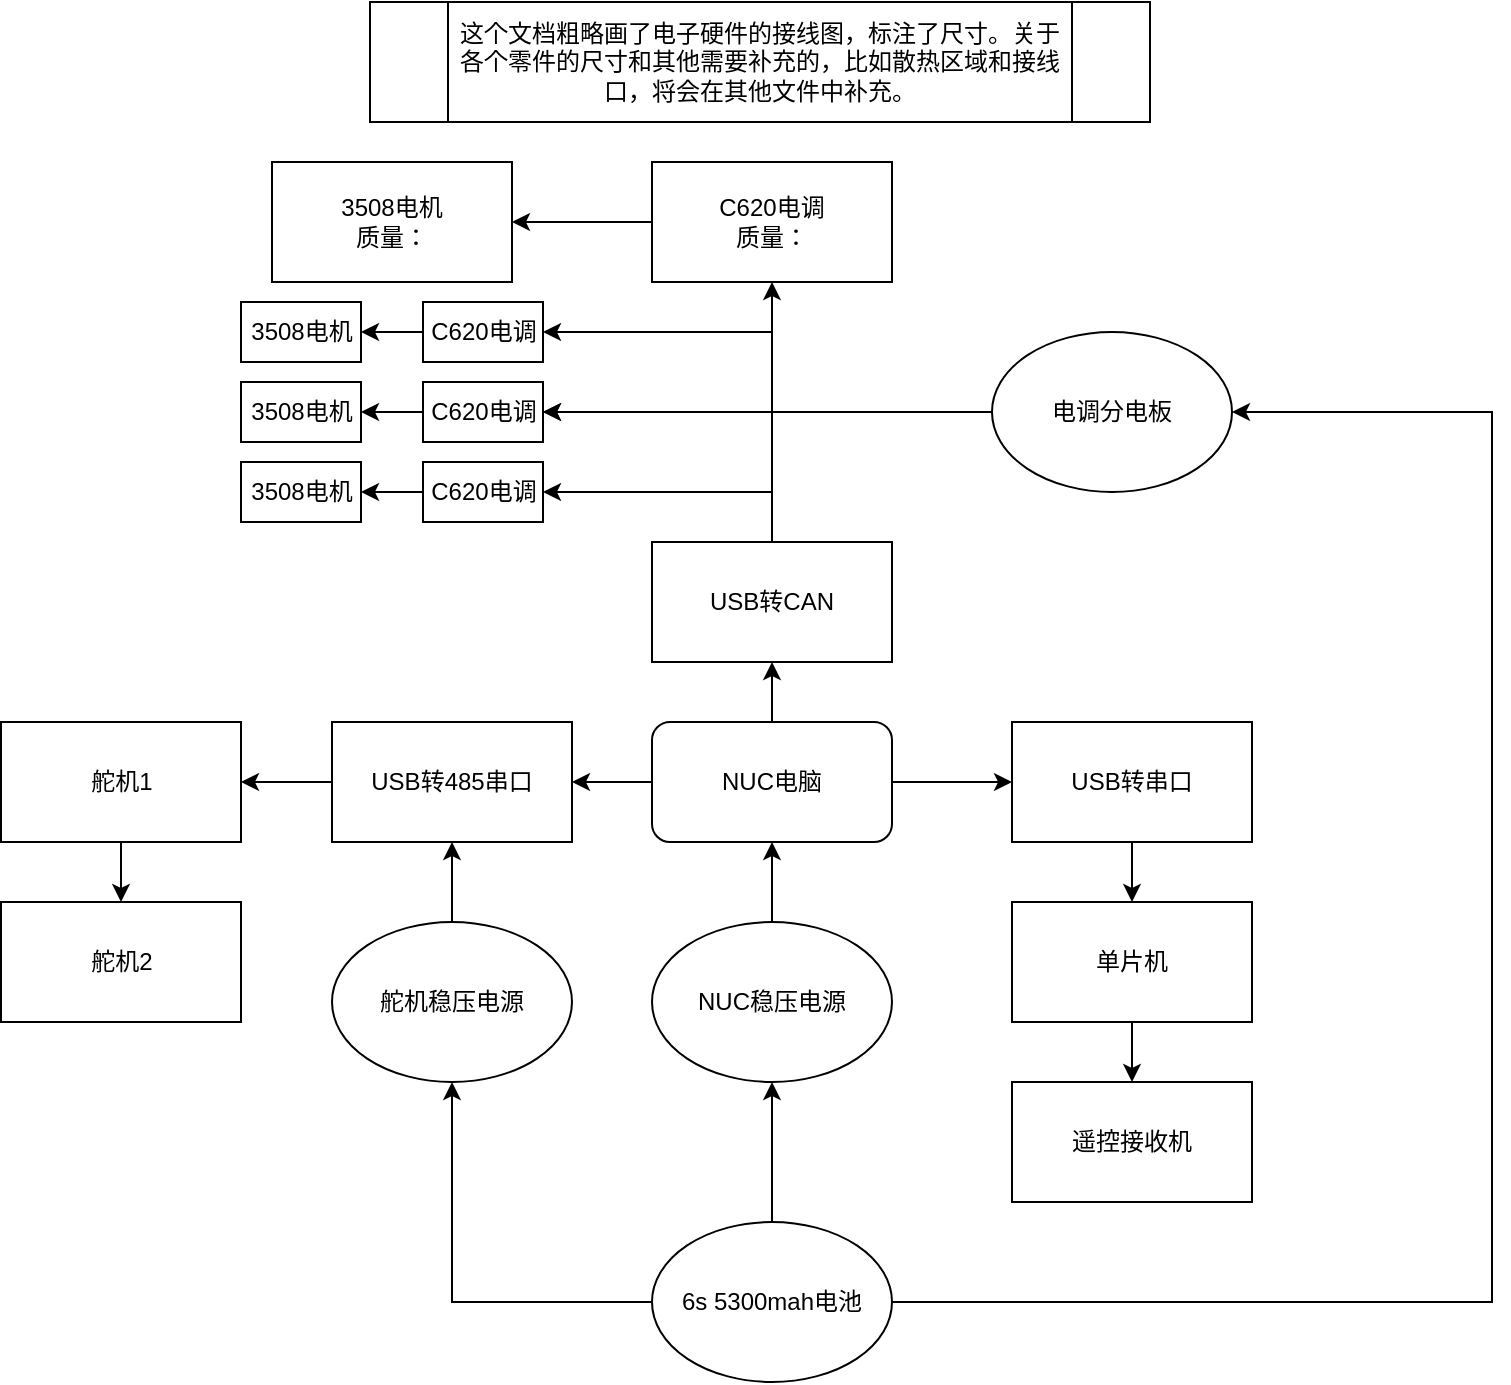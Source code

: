 <mxfile version="13.9.7" type="github">
  <diagram id="iHLcknwf-VZENnPthTU1" name="Page-1">
    <mxGraphModel dx="1038" dy="548" grid="1" gridSize="10" guides="1" tooltips="1" connect="1" arrows="1" fold="1" page="1" pageScale="1" pageWidth="827" pageHeight="1169" math="0" shadow="0">
      <root>
        <mxCell id="0" />
        <mxCell id="1" parent="0" />
        <mxCell id="el0VFsla45utZIHHrq3E-1" value="3508电机&lt;br&gt;质量：" style="rounded=0;whiteSpace=wrap;html=1;" vertex="1" parent="1">
          <mxGeometry x="170" y="100" width="120" height="60" as="geometry" />
        </mxCell>
        <mxCell id="el0VFsla45utZIHHrq3E-10" value="" style="edgeStyle=orthogonalEdgeStyle;rounded=0;orthogonalLoop=1;jettySize=auto;html=1;" edge="1" parent="1" source="el0VFsla45utZIHHrq3E-2" target="el0VFsla45utZIHHrq3E-1">
          <mxGeometry relative="1" as="geometry" />
        </mxCell>
        <mxCell id="el0VFsla45utZIHHrq3E-2" value="C620电调&lt;br&gt;质量：" style="whiteSpace=wrap;html=1;rounded=0;" vertex="1" parent="1">
          <mxGeometry x="360" y="100" width="120" height="60" as="geometry" />
        </mxCell>
        <mxCell id="el0VFsla45utZIHHrq3E-9" value="" style="edgeStyle=orthogonalEdgeStyle;rounded=0;orthogonalLoop=1;jettySize=auto;html=1;" edge="1" parent="1" source="el0VFsla45utZIHHrq3E-4" target="el0VFsla45utZIHHrq3E-2">
          <mxGeometry relative="1" as="geometry" />
        </mxCell>
        <mxCell id="el0VFsla45utZIHHrq3E-24" style="edgeStyle=orthogonalEdgeStyle;rounded=0;orthogonalLoop=1;jettySize=auto;html=1;exitX=0.5;exitY=0;exitDx=0;exitDy=0;entryX=1;entryY=0.5;entryDx=0;entryDy=0;" edge="1" parent="1" source="el0VFsla45utZIHHrq3E-4" target="el0VFsla45utZIHHrq3E-19">
          <mxGeometry relative="1" as="geometry" />
        </mxCell>
        <mxCell id="el0VFsla45utZIHHrq3E-26" style="edgeStyle=orthogonalEdgeStyle;rounded=0;orthogonalLoop=1;jettySize=auto;html=1;exitX=0.5;exitY=0;exitDx=0;exitDy=0;entryX=1;entryY=0.5;entryDx=0;entryDy=0;" edge="1" parent="1" source="el0VFsla45utZIHHrq3E-4" target="el0VFsla45utZIHHrq3E-21">
          <mxGeometry relative="1" as="geometry" />
        </mxCell>
        <mxCell id="el0VFsla45utZIHHrq3E-27" style="edgeStyle=orthogonalEdgeStyle;rounded=0;orthogonalLoop=1;jettySize=auto;html=1;exitX=0.5;exitY=0;exitDx=0;exitDy=0;entryX=1;entryY=0.5;entryDx=0;entryDy=0;" edge="1" parent="1" source="el0VFsla45utZIHHrq3E-4" target="el0VFsla45utZIHHrq3E-12">
          <mxGeometry relative="1" as="geometry" />
        </mxCell>
        <mxCell id="el0VFsla45utZIHHrq3E-4" value="USB转CAN" style="whiteSpace=wrap;html=1;rounded=0;" vertex="1" parent="1">
          <mxGeometry x="360" y="290" width="120" height="60" as="geometry" />
        </mxCell>
        <mxCell id="el0VFsla45utZIHHrq3E-6" value="这个文档粗略画了电子硬件的接线图，标注了尺寸。关于各个零件的尺寸和其他需要补充的，比如散热区域和接线口，将会在其他文件中补充。" style="shape=process;whiteSpace=wrap;html=1;backgroundOutline=1;" vertex="1" parent="1">
          <mxGeometry x="219" y="20" width="390" height="60" as="geometry" />
        </mxCell>
        <mxCell id="el0VFsla45utZIHHrq3E-8" value="" style="edgeStyle=orthogonalEdgeStyle;rounded=0;orthogonalLoop=1;jettySize=auto;html=1;" edge="1" parent="1" source="el0VFsla45utZIHHrq3E-7" target="el0VFsla45utZIHHrq3E-4">
          <mxGeometry relative="1" as="geometry" />
        </mxCell>
        <mxCell id="el0VFsla45utZIHHrq3E-29" value="" style="edgeStyle=orthogonalEdgeStyle;rounded=0;orthogonalLoop=1;jettySize=auto;html=1;" edge="1" parent="1" source="el0VFsla45utZIHHrq3E-7" target="el0VFsla45utZIHHrq3E-28">
          <mxGeometry relative="1" as="geometry" />
        </mxCell>
        <mxCell id="el0VFsla45utZIHHrq3E-35" value="" style="edgeStyle=orthogonalEdgeStyle;rounded=0;orthogonalLoop=1;jettySize=auto;html=1;" edge="1" parent="1" source="el0VFsla45utZIHHrq3E-7" target="el0VFsla45utZIHHrq3E-34">
          <mxGeometry relative="1" as="geometry" />
        </mxCell>
        <mxCell id="el0VFsla45utZIHHrq3E-7" value="NUC电脑" style="rounded=1;whiteSpace=wrap;html=1;" vertex="1" parent="1">
          <mxGeometry x="360" y="380" width="120" height="60" as="geometry" />
        </mxCell>
        <mxCell id="el0VFsla45utZIHHrq3E-11" value="3508电机" style="rounded=0;whiteSpace=wrap;html=1;" vertex="1" parent="1">
          <mxGeometry x="154.5" y="170" width="60" height="30" as="geometry" />
        </mxCell>
        <mxCell id="el0VFsla45utZIHHrq3E-17" value="" style="edgeStyle=orthogonalEdgeStyle;rounded=0;orthogonalLoop=1;jettySize=auto;html=1;" edge="1" parent="1" source="el0VFsla45utZIHHrq3E-12" target="el0VFsla45utZIHHrq3E-11">
          <mxGeometry relative="1" as="geometry" />
        </mxCell>
        <mxCell id="el0VFsla45utZIHHrq3E-12" value="C620电调" style="whiteSpace=wrap;html=1;rounded=0;" vertex="1" parent="1">
          <mxGeometry x="245.5" y="170" width="60" height="30" as="geometry" />
        </mxCell>
        <mxCell id="el0VFsla45utZIHHrq3E-18" value="3508电机" style="rounded=0;whiteSpace=wrap;html=1;" vertex="1" parent="1">
          <mxGeometry x="154.5" y="250" width="60" height="30" as="geometry" />
        </mxCell>
        <mxCell id="el0VFsla45utZIHHrq3E-23" style="edgeStyle=orthogonalEdgeStyle;rounded=0;orthogonalLoop=1;jettySize=auto;html=1;exitX=0;exitY=0.5;exitDx=0;exitDy=0;entryX=1;entryY=0.5;entryDx=0;entryDy=0;" edge="1" parent="1" source="el0VFsla45utZIHHrq3E-19" target="el0VFsla45utZIHHrq3E-18">
          <mxGeometry relative="1" as="geometry" />
        </mxCell>
        <mxCell id="el0VFsla45utZIHHrq3E-19" value="C620电调" style="whiteSpace=wrap;html=1;rounded=0;" vertex="1" parent="1">
          <mxGeometry x="245.5" y="250" width="60" height="30" as="geometry" />
        </mxCell>
        <mxCell id="el0VFsla45utZIHHrq3E-20" value="3508电机" style="rounded=0;whiteSpace=wrap;html=1;" vertex="1" parent="1">
          <mxGeometry x="154.5" y="210" width="60" height="30" as="geometry" />
        </mxCell>
        <mxCell id="el0VFsla45utZIHHrq3E-22" style="edgeStyle=orthogonalEdgeStyle;rounded=0;orthogonalLoop=1;jettySize=auto;html=1;exitX=0;exitY=0.5;exitDx=0;exitDy=0;entryX=1;entryY=0.5;entryDx=0;entryDy=0;" edge="1" parent="1" source="el0VFsla45utZIHHrq3E-21" target="el0VFsla45utZIHHrq3E-20">
          <mxGeometry relative="1" as="geometry" />
        </mxCell>
        <mxCell id="el0VFsla45utZIHHrq3E-21" value="C620电调" style="whiteSpace=wrap;html=1;rounded=0;" vertex="1" parent="1">
          <mxGeometry x="245.5" y="210" width="60" height="30" as="geometry" />
        </mxCell>
        <mxCell id="el0VFsla45utZIHHrq3E-31" value="" style="edgeStyle=orthogonalEdgeStyle;rounded=0;orthogonalLoop=1;jettySize=auto;html=1;" edge="1" parent="1" source="el0VFsla45utZIHHrq3E-28" target="el0VFsla45utZIHHrq3E-30">
          <mxGeometry relative="1" as="geometry" />
        </mxCell>
        <mxCell id="el0VFsla45utZIHHrq3E-28" value="USB转485串口" style="rounded=0;whiteSpace=wrap;html=1;" vertex="1" parent="1">
          <mxGeometry x="200" y="380" width="120" height="60" as="geometry" />
        </mxCell>
        <mxCell id="el0VFsla45utZIHHrq3E-33" value="" style="edgeStyle=orthogonalEdgeStyle;rounded=0;orthogonalLoop=1;jettySize=auto;html=1;" edge="1" parent="1" source="el0VFsla45utZIHHrq3E-30" target="el0VFsla45utZIHHrq3E-32">
          <mxGeometry relative="1" as="geometry" />
        </mxCell>
        <mxCell id="el0VFsla45utZIHHrq3E-30" value="舵机1" style="rounded=0;whiteSpace=wrap;html=1;" vertex="1" parent="1">
          <mxGeometry x="34.5" y="380" width="120" height="60" as="geometry" />
        </mxCell>
        <mxCell id="el0VFsla45utZIHHrq3E-32" value="舵机2" style="rounded=0;whiteSpace=wrap;html=1;" vertex="1" parent="1">
          <mxGeometry x="34.5" y="470" width="120" height="60" as="geometry" />
        </mxCell>
        <mxCell id="el0VFsla45utZIHHrq3E-37" value="" style="edgeStyle=orthogonalEdgeStyle;rounded=0;orthogonalLoop=1;jettySize=auto;html=1;" edge="1" parent="1" source="el0VFsla45utZIHHrq3E-34" target="el0VFsla45utZIHHrq3E-36">
          <mxGeometry relative="1" as="geometry" />
        </mxCell>
        <mxCell id="el0VFsla45utZIHHrq3E-34" value="USB转串口" style="rounded=0;whiteSpace=wrap;html=1;" vertex="1" parent="1">
          <mxGeometry x="540" y="380" width="120" height="60" as="geometry" />
        </mxCell>
        <mxCell id="el0VFsla45utZIHHrq3E-39" value="" style="edgeStyle=orthogonalEdgeStyle;rounded=0;orthogonalLoop=1;jettySize=auto;html=1;" edge="1" parent="1" source="el0VFsla45utZIHHrq3E-36" target="el0VFsla45utZIHHrq3E-38">
          <mxGeometry relative="1" as="geometry" />
        </mxCell>
        <mxCell id="el0VFsla45utZIHHrq3E-36" value="单片机" style="rounded=0;whiteSpace=wrap;html=1;" vertex="1" parent="1">
          <mxGeometry x="540" y="470" width="120" height="60" as="geometry" />
        </mxCell>
        <mxCell id="el0VFsla45utZIHHrq3E-38" value="遥控接收机" style="rounded=0;whiteSpace=wrap;html=1;" vertex="1" parent="1">
          <mxGeometry x="540" y="560" width="120" height="60" as="geometry" />
        </mxCell>
        <mxCell id="el0VFsla45utZIHHrq3E-44" value="" style="edgeStyle=orthogonalEdgeStyle;rounded=0;orthogonalLoop=1;jettySize=auto;html=1;" edge="1" parent="1" source="el0VFsla45utZIHHrq3E-40" target="el0VFsla45utZIHHrq3E-7">
          <mxGeometry relative="1" as="geometry" />
        </mxCell>
        <mxCell id="el0VFsla45utZIHHrq3E-40" value="NUC稳压电源" style="ellipse;whiteSpace=wrap;html=1;" vertex="1" parent="1">
          <mxGeometry x="360" y="480" width="120" height="80" as="geometry" />
        </mxCell>
        <mxCell id="el0VFsla45utZIHHrq3E-43" value="" style="edgeStyle=orthogonalEdgeStyle;rounded=0;orthogonalLoop=1;jettySize=auto;html=1;" edge="1" parent="1" source="el0VFsla45utZIHHrq3E-41" target="el0VFsla45utZIHHrq3E-28">
          <mxGeometry relative="1" as="geometry" />
        </mxCell>
        <mxCell id="el0VFsla45utZIHHrq3E-41" value="舵机稳压电源" style="ellipse;whiteSpace=wrap;html=1;" vertex="1" parent="1">
          <mxGeometry x="200" y="480" width="120" height="80" as="geometry" />
        </mxCell>
        <mxCell id="el0VFsla45utZIHHrq3E-46" value="" style="edgeStyle=orthogonalEdgeStyle;rounded=0;orthogonalLoop=1;jettySize=auto;html=1;" edge="1" parent="1" source="el0VFsla45utZIHHrq3E-45" target="el0VFsla45utZIHHrq3E-40">
          <mxGeometry relative="1" as="geometry" />
        </mxCell>
        <mxCell id="el0VFsla45utZIHHrq3E-47" style="edgeStyle=orthogonalEdgeStyle;rounded=0;orthogonalLoop=1;jettySize=auto;html=1;entryX=0.5;entryY=1;entryDx=0;entryDy=0;" edge="1" parent="1" source="el0VFsla45utZIHHrq3E-45" target="el0VFsla45utZIHHrq3E-41">
          <mxGeometry relative="1" as="geometry" />
        </mxCell>
        <mxCell id="el0VFsla45utZIHHrq3E-48" style="edgeStyle=orthogonalEdgeStyle;rounded=0;orthogonalLoop=1;jettySize=auto;html=1;entryX=1;entryY=0.5;entryDx=0;entryDy=0;" edge="1" parent="1" source="el0VFsla45utZIHHrq3E-45" target="el0VFsla45utZIHHrq3E-49">
          <mxGeometry relative="1" as="geometry">
            <mxPoint x="730" y="220" as="targetPoint" />
            <Array as="points">
              <mxPoint x="780" y="670" />
              <mxPoint x="780" y="225" />
            </Array>
          </mxGeometry>
        </mxCell>
        <mxCell id="el0VFsla45utZIHHrq3E-45" value="6s 5300mah电池" style="ellipse;whiteSpace=wrap;html=1;" vertex="1" parent="1">
          <mxGeometry x="360" y="630" width="120" height="80" as="geometry" />
        </mxCell>
        <mxCell id="el0VFsla45utZIHHrq3E-51" style="edgeStyle=orthogonalEdgeStyle;rounded=0;orthogonalLoop=1;jettySize=auto;html=1;exitX=0;exitY=0.5;exitDx=0;exitDy=0;entryX=1;entryY=0.5;entryDx=0;entryDy=0;" edge="1" parent="1" source="el0VFsla45utZIHHrq3E-49" target="el0VFsla45utZIHHrq3E-21">
          <mxGeometry relative="1" as="geometry" />
        </mxCell>
        <mxCell id="el0VFsla45utZIHHrq3E-49" value="电调分电板" style="ellipse;whiteSpace=wrap;html=1;" vertex="1" parent="1">
          <mxGeometry x="530" y="185" width="120" height="80" as="geometry" />
        </mxCell>
      </root>
    </mxGraphModel>
  </diagram>
</mxfile>
